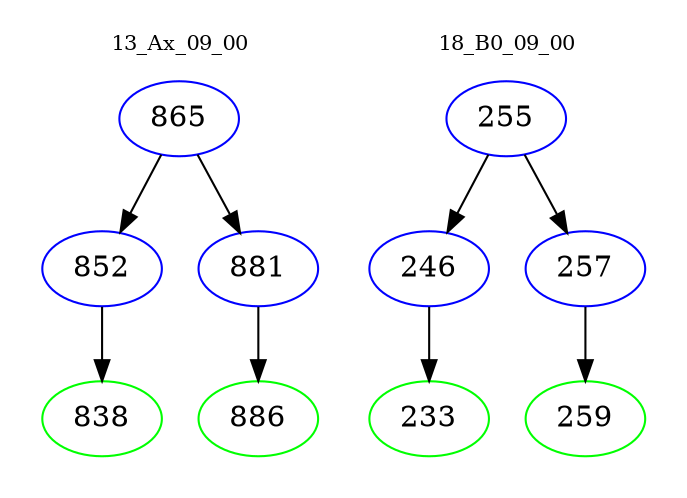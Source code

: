 digraph{
subgraph cluster_0 {
color = white
label = "13_Ax_09_00";
fontsize=10;
T0_865 [label="865", color="blue"]
T0_865 -> T0_852 [color="black"]
T0_852 [label="852", color="blue"]
T0_852 -> T0_838 [color="black"]
T0_838 [label="838", color="green"]
T0_865 -> T0_881 [color="black"]
T0_881 [label="881", color="blue"]
T0_881 -> T0_886 [color="black"]
T0_886 [label="886", color="green"]
}
subgraph cluster_1 {
color = white
label = "18_B0_09_00";
fontsize=10;
T1_255 [label="255", color="blue"]
T1_255 -> T1_246 [color="black"]
T1_246 [label="246", color="blue"]
T1_246 -> T1_233 [color="black"]
T1_233 [label="233", color="green"]
T1_255 -> T1_257 [color="black"]
T1_257 [label="257", color="blue"]
T1_257 -> T1_259 [color="black"]
T1_259 [label="259", color="green"]
}
}
